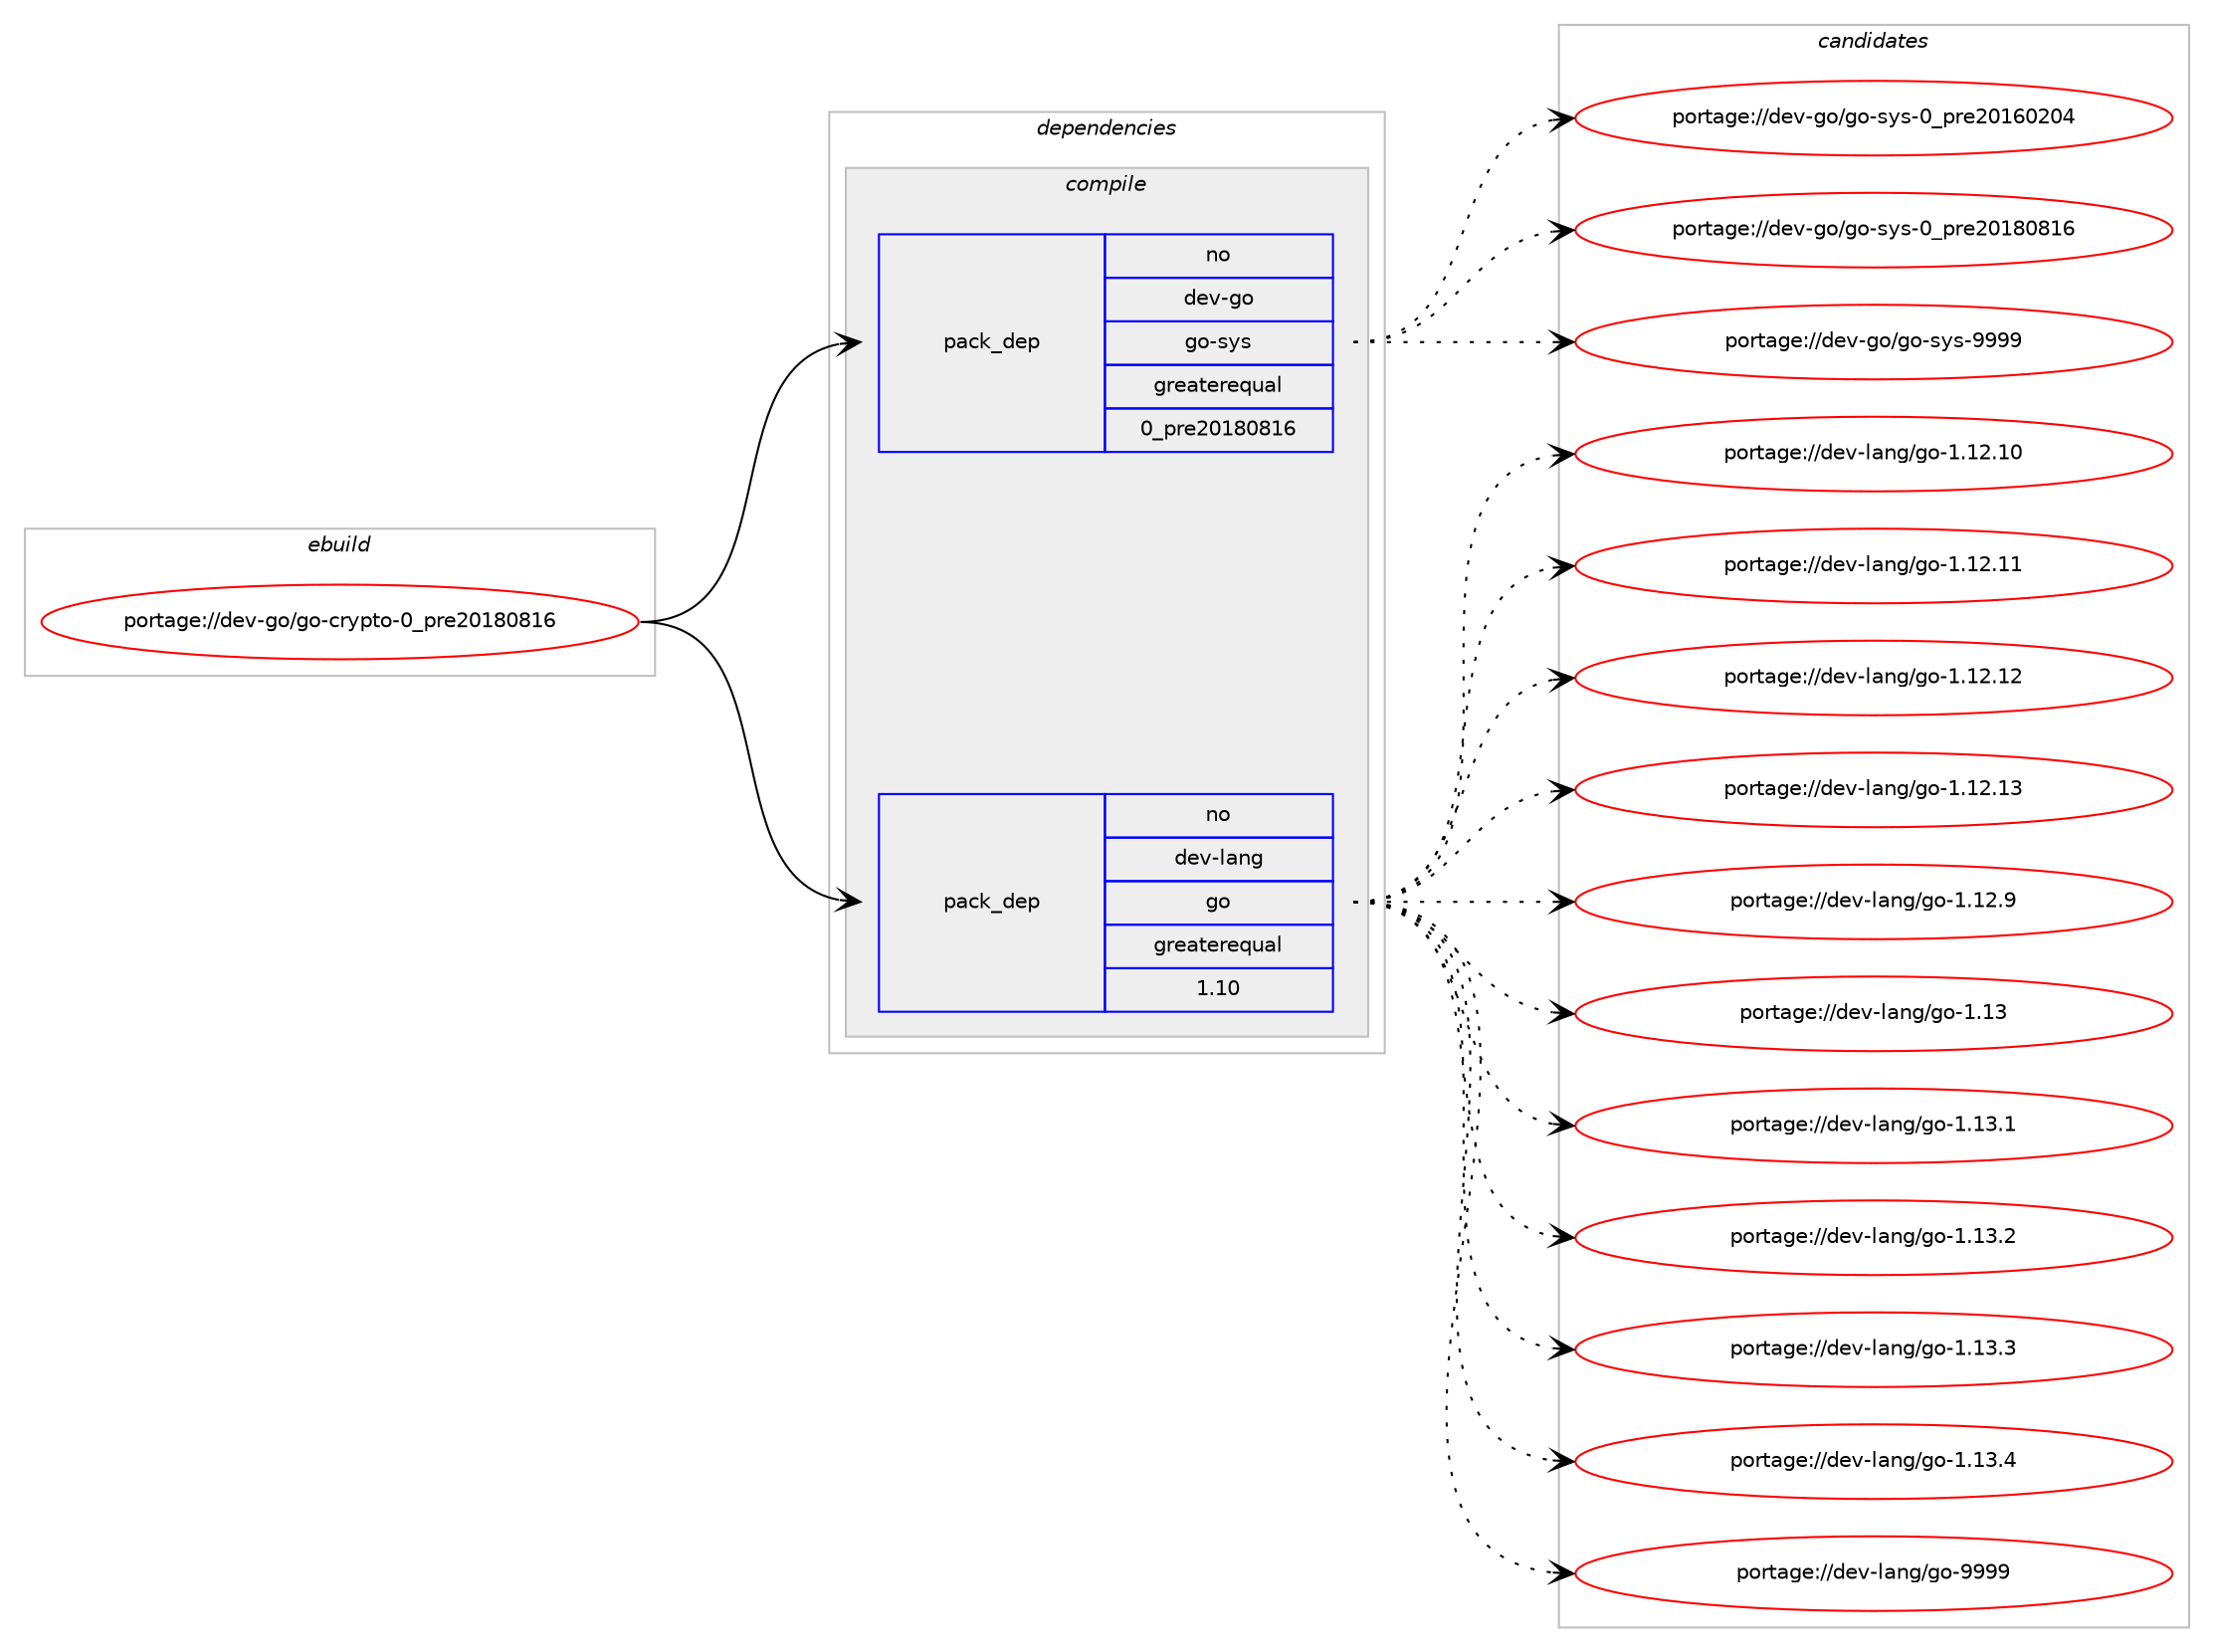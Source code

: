 digraph prolog {

# *************
# Graph options
# *************

newrank=true;
concentrate=true;
compound=true;
graph [rankdir=LR,fontname=Helvetica,fontsize=10,ranksep=1.5];#, ranksep=2.5, nodesep=0.2];
edge  [arrowhead=vee];
node  [fontname=Helvetica,fontsize=10];

# **********
# The ebuild
# **********

subgraph cluster_leftcol {
color=gray;
rank=same;
label=<<i>ebuild</i>>;
id [label="portage://dev-go/go-crypto-0_pre20180816", color=red, width=4, href="../dev-go/go-crypto-0_pre20180816.svg"];
}

# ****************
# The dependencies
# ****************

subgraph cluster_midcol {
color=gray;
label=<<i>dependencies</i>>;
subgraph cluster_compile {
fillcolor="#eeeeee";
style=filled;
label=<<i>compile</i>>;
subgraph pack45451 {
dependency60837 [label=<<TABLE BORDER="0" CELLBORDER="1" CELLSPACING="0" CELLPADDING="4" WIDTH="220"><TR><TD ROWSPAN="6" CELLPADDING="30">pack_dep</TD></TR><TR><TD WIDTH="110">no</TD></TR><TR><TD>dev-go</TD></TR><TR><TD>go-sys</TD></TR><TR><TD>greaterequal</TD></TR><TR><TD>0_pre20180816</TD></TR></TABLE>>, shape=none, color=blue];
}
id:e -> dependency60837:w [weight=20,style="solid",arrowhead="vee"];
subgraph pack45452 {
dependency60838 [label=<<TABLE BORDER="0" CELLBORDER="1" CELLSPACING="0" CELLPADDING="4" WIDTH="220"><TR><TD ROWSPAN="6" CELLPADDING="30">pack_dep</TD></TR><TR><TD WIDTH="110">no</TD></TR><TR><TD>dev-lang</TD></TR><TR><TD>go</TD></TR><TR><TD>greaterequal</TD></TR><TR><TD>1.10</TD></TR></TABLE>>, shape=none, color=blue];
}
id:e -> dependency60838:w [weight=20,style="solid",arrowhead="vee"];
}
subgraph cluster_compileandrun {
fillcolor="#eeeeee";
style=filled;
label=<<i>compile and run</i>>;
}
subgraph cluster_run {
fillcolor="#eeeeee";
style=filled;
label=<<i>run</i>>;
}
}

# **************
# The candidates
# **************

subgraph cluster_choices {
rank=same;
color=gray;
label=<<i>candidates</i>>;

subgraph choice45451 {
color=black;
nodesep=1;
choiceportage1001011184510311147103111451151211154548951121141015048495448504852 [label="portage://dev-go/go-sys-0_pre20160204", color=red, width=4,href="../dev-go/go-sys-0_pre20160204.svg"];
choiceportage1001011184510311147103111451151211154548951121141015048495648564954 [label="portage://dev-go/go-sys-0_pre20180816", color=red, width=4,href="../dev-go/go-sys-0_pre20180816.svg"];
choiceportage1001011184510311147103111451151211154557575757 [label="portage://dev-go/go-sys-9999", color=red, width=4,href="../dev-go/go-sys-9999.svg"];
dependency60837:e -> choiceportage1001011184510311147103111451151211154548951121141015048495448504852:w [style=dotted,weight="100"];
dependency60837:e -> choiceportage1001011184510311147103111451151211154548951121141015048495648564954:w [style=dotted,weight="100"];
dependency60837:e -> choiceportage1001011184510311147103111451151211154557575757:w [style=dotted,weight="100"];
}
subgraph choice45452 {
color=black;
nodesep=1;
choiceportage1001011184510897110103471031114549464950464948 [label="portage://dev-lang/go-1.12.10", color=red, width=4,href="../dev-lang/go-1.12.10.svg"];
choiceportage1001011184510897110103471031114549464950464949 [label="portage://dev-lang/go-1.12.11", color=red, width=4,href="../dev-lang/go-1.12.11.svg"];
choiceportage1001011184510897110103471031114549464950464950 [label="portage://dev-lang/go-1.12.12", color=red, width=4,href="../dev-lang/go-1.12.12.svg"];
choiceportage1001011184510897110103471031114549464950464951 [label="portage://dev-lang/go-1.12.13", color=red, width=4,href="../dev-lang/go-1.12.13.svg"];
choiceportage10010111845108971101034710311145494649504657 [label="portage://dev-lang/go-1.12.9", color=red, width=4,href="../dev-lang/go-1.12.9.svg"];
choiceportage1001011184510897110103471031114549464951 [label="portage://dev-lang/go-1.13", color=red, width=4,href="../dev-lang/go-1.13.svg"];
choiceportage10010111845108971101034710311145494649514649 [label="portage://dev-lang/go-1.13.1", color=red, width=4,href="../dev-lang/go-1.13.1.svg"];
choiceportage10010111845108971101034710311145494649514650 [label="portage://dev-lang/go-1.13.2", color=red, width=4,href="../dev-lang/go-1.13.2.svg"];
choiceportage10010111845108971101034710311145494649514651 [label="portage://dev-lang/go-1.13.3", color=red, width=4,href="../dev-lang/go-1.13.3.svg"];
choiceportage10010111845108971101034710311145494649514652 [label="portage://dev-lang/go-1.13.4", color=red, width=4,href="../dev-lang/go-1.13.4.svg"];
choiceportage1001011184510897110103471031114557575757 [label="portage://dev-lang/go-9999", color=red, width=4,href="../dev-lang/go-9999.svg"];
dependency60838:e -> choiceportage1001011184510897110103471031114549464950464948:w [style=dotted,weight="100"];
dependency60838:e -> choiceportage1001011184510897110103471031114549464950464949:w [style=dotted,weight="100"];
dependency60838:e -> choiceportage1001011184510897110103471031114549464950464950:w [style=dotted,weight="100"];
dependency60838:e -> choiceportage1001011184510897110103471031114549464950464951:w [style=dotted,weight="100"];
dependency60838:e -> choiceportage10010111845108971101034710311145494649504657:w [style=dotted,weight="100"];
dependency60838:e -> choiceportage1001011184510897110103471031114549464951:w [style=dotted,weight="100"];
dependency60838:e -> choiceportage10010111845108971101034710311145494649514649:w [style=dotted,weight="100"];
dependency60838:e -> choiceportage10010111845108971101034710311145494649514650:w [style=dotted,weight="100"];
dependency60838:e -> choiceportage10010111845108971101034710311145494649514651:w [style=dotted,weight="100"];
dependency60838:e -> choiceportage10010111845108971101034710311145494649514652:w [style=dotted,weight="100"];
dependency60838:e -> choiceportage1001011184510897110103471031114557575757:w [style=dotted,weight="100"];
}
}

}
